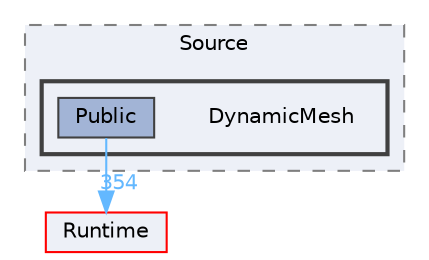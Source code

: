 digraph "DynamicMesh"
{
 // INTERACTIVE_SVG=YES
 // LATEX_PDF_SIZE
  bgcolor="transparent";
  edge [fontname=Helvetica,fontsize=10,labelfontname=Helvetica,labelfontsize=10];
  node [fontname=Helvetica,fontsize=10,shape=box,height=0.2,width=0.4];
  compound=true
  subgraph clusterdir_234ec92e3340d9fcb1d267e74c8d6b04 {
    graph [ bgcolor="#edf0f7", pencolor="grey50", label="Source", fontname=Helvetica,fontsize=10 style="filled,dashed", URL="dir_234ec92e3340d9fcb1d267e74c8d6b04.html",tooltip=""]
  subgraph clusterdir_5ccd9ade79f1a52fbd7ac053eec851a6 {
    graph [ bgcolor="#edf0f7", pencolor="grey25", label="", fontname=Helvetica,fontsize=10 style="filled,bold", URL="dir_5ccd9ade79f1a52fbd7ac053eec851a6.html",tooltip=""]
    dir_5ccd9ade79f1a52fbd7ac053eec851a6 [shape=plaintext, label="DynamicMesh"];
  dir_6404c5a9a0994bf983dcc92b0e391279 [label="Public", fillcolor="#a2b4d6", color="grey25", style="filled", URL="dir_6404c5a9a0994bf983dcc92b0e391279.html",tooltip=""];
  }
  }
  dir_7536b172fbd480bfd146a1b1acd6856b [label="Runtime", fillcolor="#edf0f7", color="red", style="filled", URL="dir_7536b172fbd480bfd146a1b1acd6856b.html",tooltip=""];
  dir_6404c5a9a0994bf983dcc92b0e391279->dir_7536b172fbd480bfd146a1b1acd6856b [headlabel="354", labeldistance=1.5 headhref="dir_000860_000984.html" href="dir_000860_000984.html" color="steelblue1" fontcolor="steelblue1"];
}

